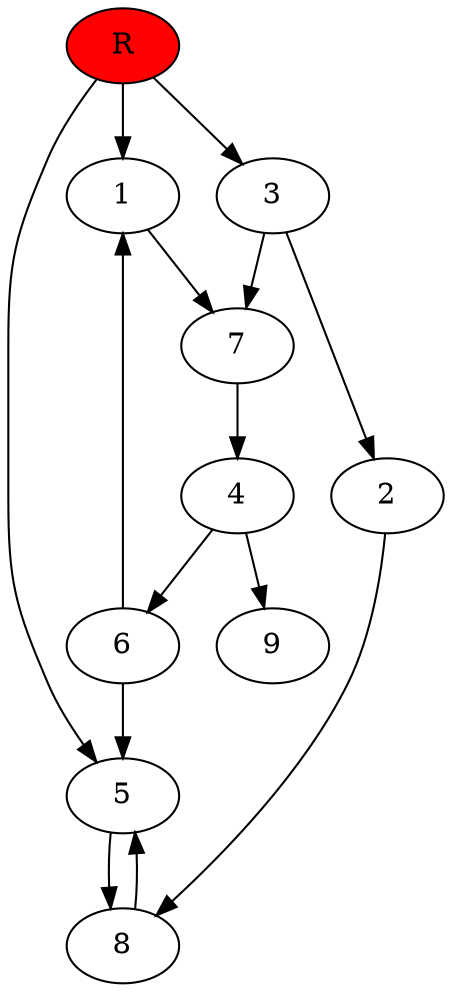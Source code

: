 digraph prb24601 {
	1
	2
	3
	4
	5
	6
	7
	8
	R [fillcolor="#ff0000" style=filled]
	1 -> 7
	2 -> 8
	3 -> 2
	3 -> 7
	4 -> 6
	4 -> 9
	5 -> 8
	6 -> 1
	6 -> 5
	7 -> 4
	8 -> 5
	R -> 1
	R -> 3
	R -> 5
}
